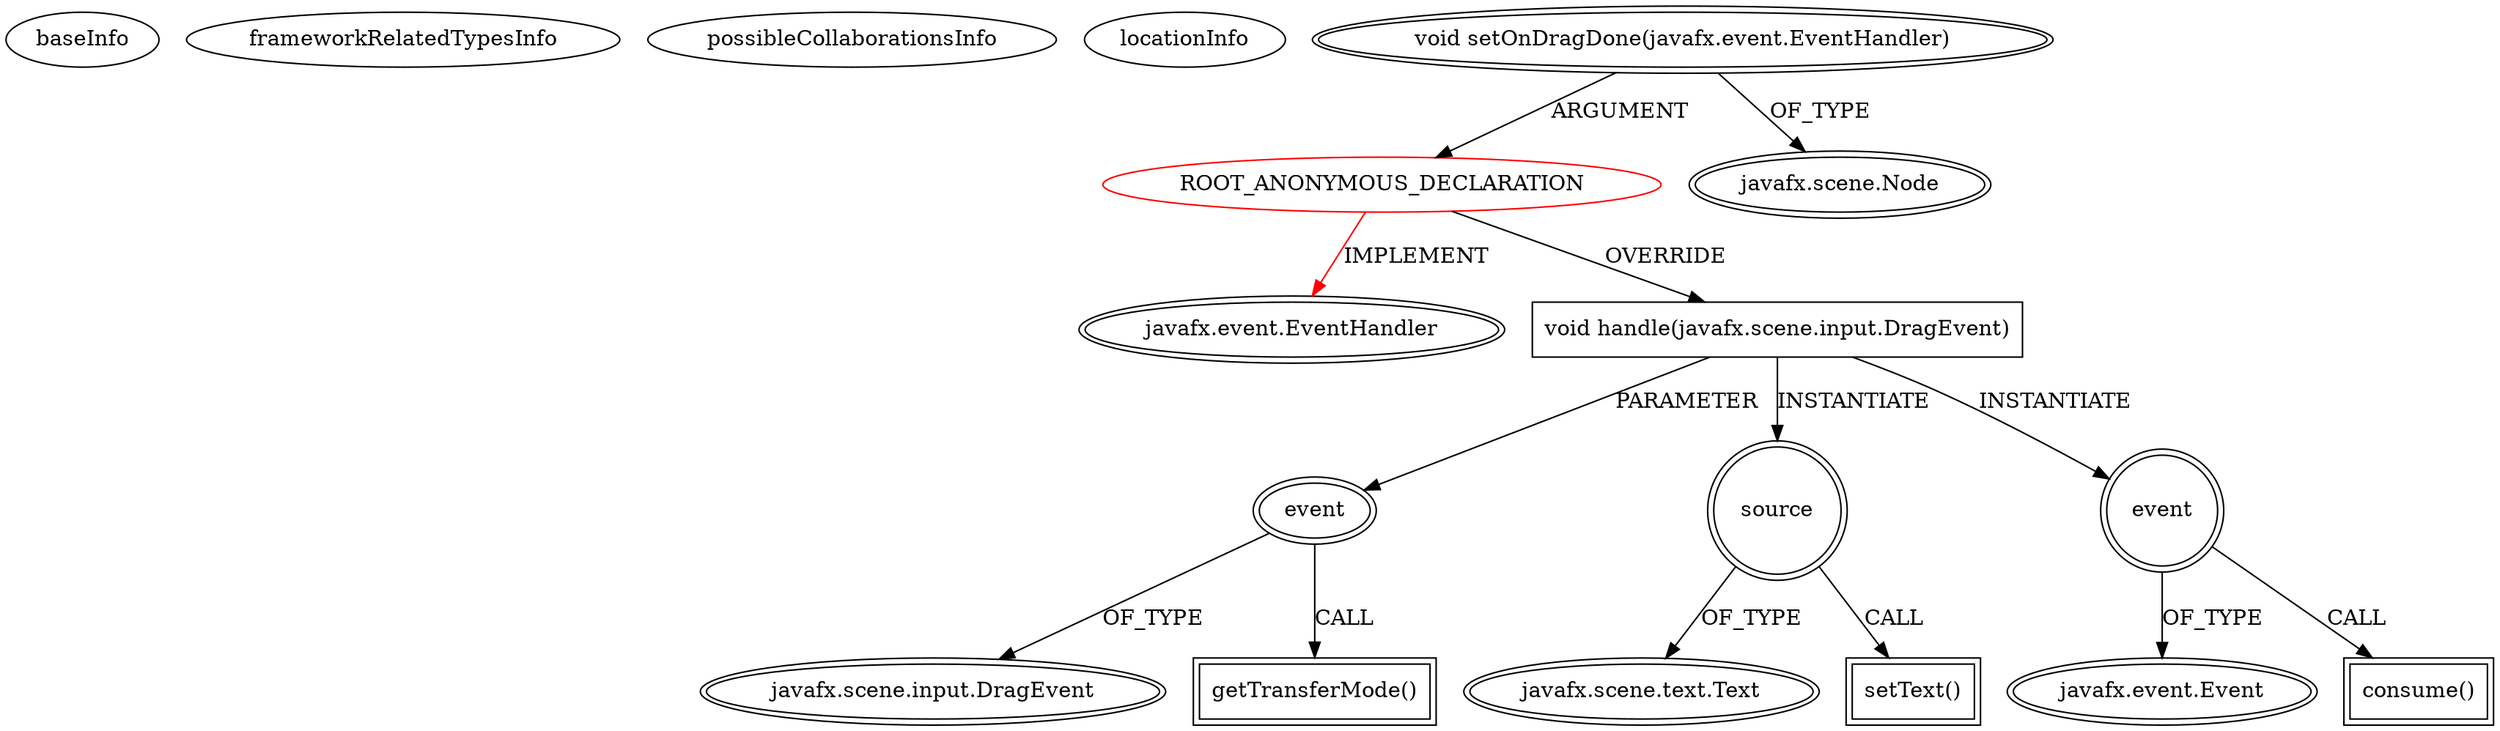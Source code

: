 digraph {
baseInfo[graphId=233,category="extension_graph",isAnonymous=true,possibleRelation=false]
frameworkRelatedTypesInfo[0="javafx.event.EventHandler"]
possibleCollaborationsInfo[]
locationInfo[projectName="ChrisWongAtCUHK-JavaFX",filePath="/ChrisWongAtCUHK-JavaFX/JavaFX-master/Drag-and-DropInJavaFX/src/hellodraganddrop/HelloDragAndDrop.java",contextSignature="void start(javafx.stage.Stage)",graphId="233"]
0[label="ROOT_ANONYMOUS_DECLARATION",vertexType="ROOT_ANONYMOUS_DECLARATION",isFrameworkType=false,color=red]
1[label="javafx.event.EventHandler",vertexType="FRAMEWORK_INTERFACE_TYPE",isFrameworkType=true,peripheries=2]
2[label="void setOnDragDone(javafx.event.EventHandler)",vertexType="OUTSIDE_CALL",isFrameworkType=true,peripheries=2]
3[label="javafx.scene.Node",vertexType="FRAMEWORK_CLASS_TYPE",isFrameworkType=true,peripheries=2]
4[label="void handle(javafx.scene.input.DragEvent)",vertexType="OVERRIDING_METHOD_DECLARATION",isFrameworkType=false,shape=box]
5[label="event",vertexType="PARAMETER_DECLARATION",isFrameworkType=true,peripheries=2]
6[label="javafx.scene.input.DragEvent",vertexType="FRAMEWORK_CLASS_TYPE",isFrameworkType=true,peripheries=2]
8[label="getTransferMode()",vertexType="INSIDE_CALL",isFrameworkType=true,peripheries=2,shape=box]
9[label="source",vertexType="VARIABLE_EXPRESION",isFrameworkType=true,peripheries=2,shape=circle]
11[label="javafx.scene.text.Text",vertexType="FRAMEWORK_CLASS_TYPE",isFrameworkType=true,peripheries=2]
10[label="setText()",vertexType="INSIDE_CALL",isFrameworkType=true,peripheries=2,shape=box]
12[label="event",vertexType="VARIABLE_EXPRESION",isFrameworkType=true,peripheries=2,shape=circle]
14[label="javafx.event.Event",vertexType="FRAMEWORK_CLASS_TYPE",isFrameworkType=true,peripheries=2]
13[label="consume()",vertexType="INSIDE_CALL",isFrameworkType=true,peripheries=2,shape=box]
0->1[label="IMPLEMENT",color=red]
2->0[label="ARGUMENT"]
2->3[label="OF_TYPE"]
0->4[label="OVERRIDE"]
5->6[label="OF_TYPE"]
4->5[label="PARAMETER"]
5->8[label="CALL"]
4->9[label="INSTANTIATE"]
9->11[label="OF_TYPE"]
9->10[label="CALL"]
4->12[label="INSTANTIATE"]
12->14[label="OF_TYPE"]
12->13[label="CALL"]
}
